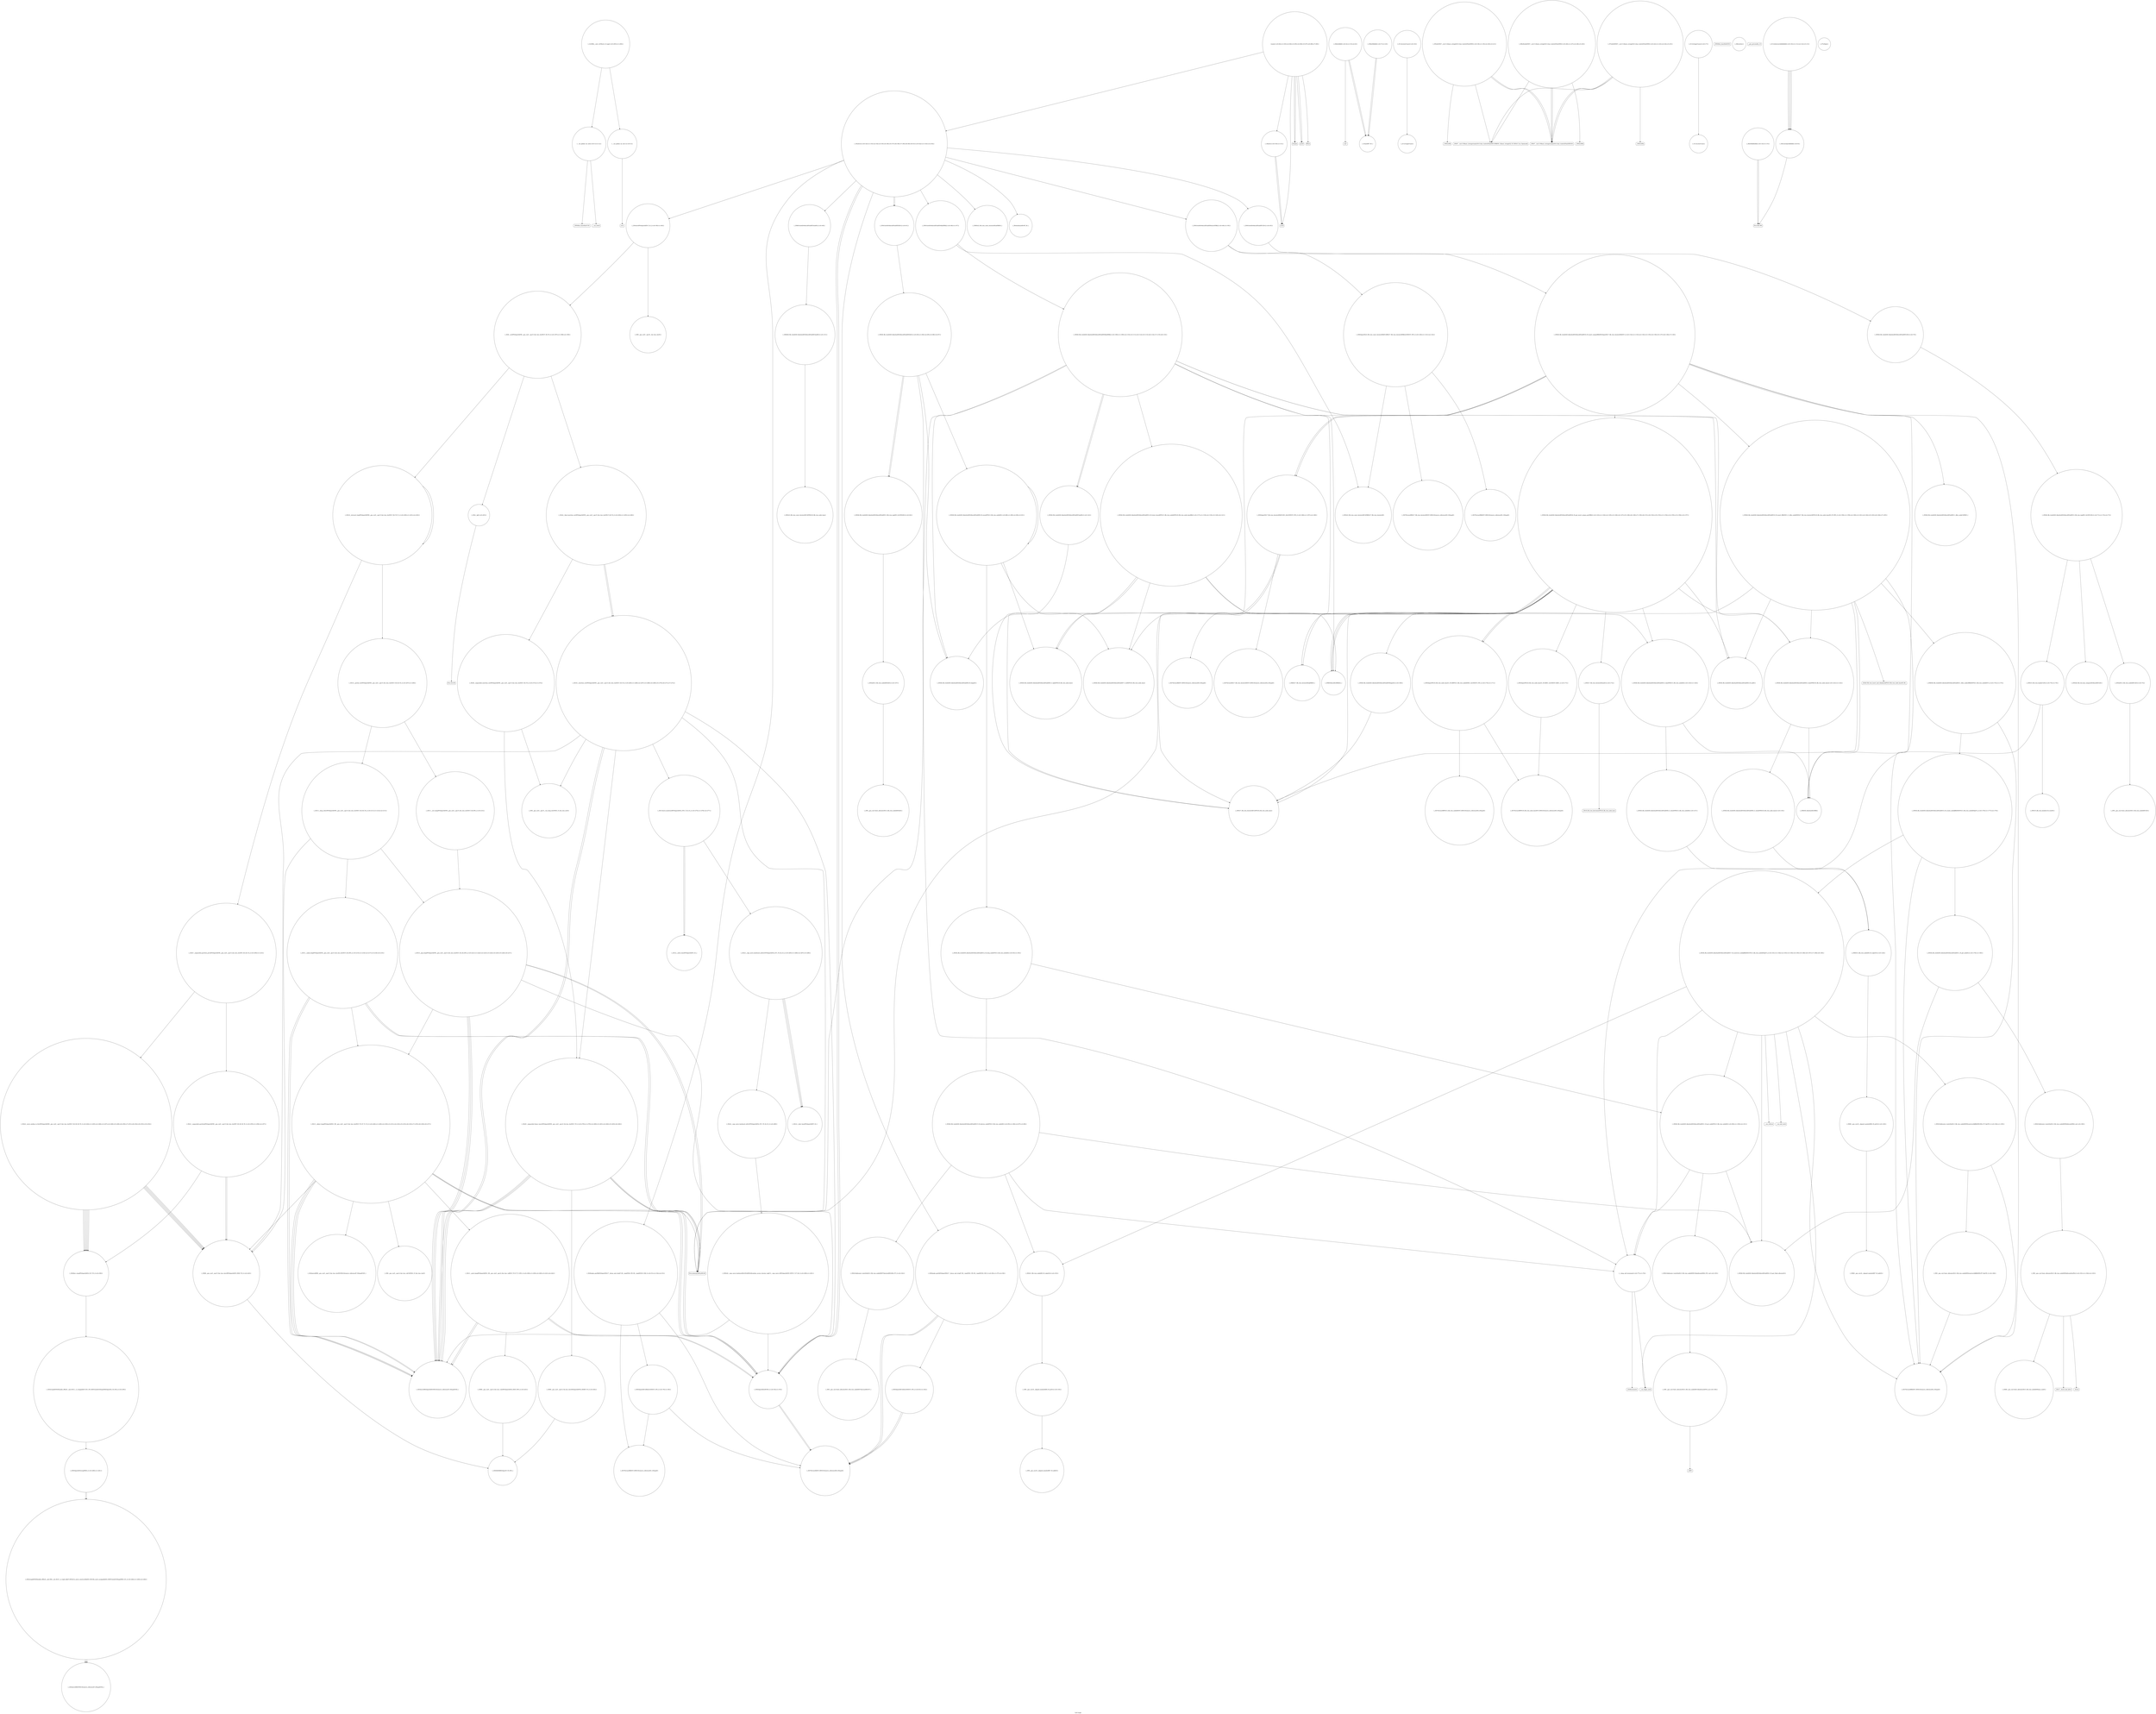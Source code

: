 digraph "Call Graph" {
	label="Call Graph";

	Node0x56295340de20 [shape=record,shape=circle,label="{__cxx_global_var_init|{<s0>1|<s1>2}}"];
	Node0x56295340de20:s0 -> Node0x56295340dea0[color=black];
	Node0x56295340de20:s1 -> Node0x562953775ea0[color=black];
	Node0x562953779a40 [shape=record,shape=circle,label="{_ZNSt8_Rb_treeIiiSt9_IdentityIiESt4lessIiESaIiEE6_S_keyEPKSt13_Rb_tree_nodeIiE|{<s0>125|<s1>126}}"];
	Node0x562953779a40:s0 -> Node0x562953779bc0[color=black];
	Node0x562953779a40:s1 -> Node0x562953779b40[color=black];
	Node0x5629537760a0 [shape=record,shape=Mrecord,label="{sqrt}"];
	Node0x5629537775a0 [shape=record,shape=circle,label="{_ZNSt8_Rb_treeIiiSt9_IdentityIiESt4lessIiESaIiEE8_S_valueEPKSt18_Rb_tree_node_base|{<s0>130}}"];
	Node0x5629537775a0:s0 -> Node0x562953779c40[color=black];
	Node0x562953776420 [shape=record,shape=circle,label="{_Z11isUpperCasec}"];
	Node0x562953777920 [shape=record,shape=circle,label="{_ZNSt8_Rb_treeIiiSt9_IdentityIiESt4lessIiESaIiEE10_M_insert_IRKiNS5_11_Alloc_nodeEEESt17_Rb_tree_iteratorIiEPSt18_Rb_tree_node_baseSD_OT_RT0_|{<s0>158|<s1>159|<s2>160|<s3>161|<s4>162|<s5>163|<s6>164|<s7>165}}"];
	Node0x562953777920:s0 -> Node0x562953779740[color=black];
	Node0x562953777920:s1 -> Node0x562953779b40[color=black];
	Node0x562953777920:s2 -> Node0x562953779940[color=black];
	Node0x562953777920:s3 -> Node0x5629537798c0[color=black];
	Node0x562953777920:s4 -> Node0x5629537779a0[color=black];
	Node0x562953777920:s5 -> Node0x562953777e20[color=black];
	Node0x562953777920:s6 -> Node0x562953777ea0[color=black];
	Node0x562953777920:s7 -> Node0x562953779ac0[color=black];
	Node0x5629537767a0 [shape=record,shape=Mrecord,label="{_ZNSt7__cxx1119basic_istringstreamIcSt11char_traitsIcESaIcEEC1ERKNS_12basic_stringIcS2_S3_EESt13_Ios_Openmode}"];
	Node0x562953777ca0 [shape=record,shape=circle,label="{_ZSt7forwardIRPSt13_Rb_tree_nodeIiEEOT_RNSt16remove_referenceIS4_E4typeE}"];
	Node0x562953776b20 [shape=record,shape=Mrecord,label="{_ZNSirsERd}"];
	Node0x562953778020 [shape=record,shape=circle,label="{_ZNSt8_Rb_treeIiiSt9_IdentityIiESt4lessIiESaIiEE17_M_construct_nodeIJRKiEEEvPSt13_Rb_tree_nodeIiEDpOT_|{<s0>181|<s1>182|<s2>183|<s3>184|<s4>185|<s5>186|<s6>187|<s7>188|<s8>189}}"];
	Node0x562953778020:s0 -> Node0x5629537790c0[color=black];
	Node0x562953778020:s1 -> Node0x562953779140[color=black];
	Node0x562953778020:s2 -> Node0x5629537779a0[color=black];
	Node0x562953778020:s3 -> Node0x562953778320[color=black];
	Node0x562953778020:s4 -> Node0x5629537788c0[color=black];
	Node0x562953778020:s5 -> Node0x562953778fc0[color=black];
	Node0x562953778020:s6 -> Node0x5629537783a0[color=black];
	Node0x562953778020:s7 -> Node0x562953778420[color=black];
	Node0x562953778020:s8 -> Node0x562953778840[color=black];
	Node0x562953776ea0 [shape=record,shape=circle,label="{_ZNKSt3setIiSt4lessIiESaIiEE3endEv|{<s0>48}}"];
	Node0x562953776ea0:s0 -> Node0x562953777620[color=black];
	Node0x5629537783a0 [shape=record,shape=Mrecord,label="{__cxa_rethrow}"];
	Node0x562953777220 [shape=record,shape=circle,label="{_ZNSt3setIiSt4lessIiESaIiEED2Ev|{<s0>61}}"];
	Node0x562953777220:s0 -> Node0x562953778bc0[color=black];
	Node0x56295377bf60 [shape=record,shape=circle,label="{_ZSt6__sortIPSt4pairIiiEN9__gnu_cxx5__ops15_Iter_less_iterEEvT_S6_T0_|{<s0>197|<s1>198|<s2>199}}"];
	Node0x56295377bf60:s0 -> Node0x56295377c0e0[color=black];
	Node0x56295377bf60:s1 -> Node0x56295377c060[color=black];
	Node0x56295377bf60:s2 -> Node0x56295377c160[color=black];
	Node0x5629537785c0 [shape=record,shape=circle,label="{_ZNSaISt13_Rb_tree_nodeIiEEC2Ev|{<s0>74}}"];
	Node0x5629537785c0:s0 -> Node0x562953778740[color=black];
	Node0x56295377c2e0 [shape=record,shape=circle,label="{_ZSt13__heap_selectIPSt4pairIiiEN9__gnu_cxx5__ops15_Iter_less_iterEEvT_S6_S6_T0_|{<s0>211|<s1>212|<s2>213}}"];
	Node0x56295377c2e0:s0 -> Node0x56295377c3e0[color=black];
	Node0x56295377c2e0:s1 -> Node0x56295377c460[color=black];
	Node0x56295377c2e0:s2 -> Node0x56295377c4e0[color=black];
	Node0x562953778940 [shape=record,shape=Mrecord,label="{_ZSt9terminatev}"];
	Node0x56295377c660 [shape=record,shape=circle,label="{_ZSt4moveIRN9__gnu_cxx5__ops15_Iter_less_iterEEONSt16remove_referenceIT_E4typeEOS5_}"];
	Node0x562953778cc0 [shape=record,shape=circle,label="{_ZNSt8_Rb_treeIiiSt9_IdentityIiESt4lessIiESaIiEE8_M_beginEv}"];
	Node0x56295377c9e0 [shape=record,shape=circle,label="{_ZSt9iter_swapIPSt4pairIiiES2_EvT_T0_|{<s0>258}}"];
	Node0x56295377c9e0:s0 -> Node0x56295377ca60[color=black];
	Node0x562953779040 [shape=record,shape=circle,label="{_ZNSt16allocator_traitsISaISt13_Rb_tree_nodeIiEEE7destroyIiEEvRS2_PT_|{<s0>102}}"];
	Node0x562953779040:s0 -> Node0x5629537791c0[color=black];
	Node0x56295377cd60 [shape=record,shape=circle,label="{_ZSt26__unguarded_insertion_sortIPSt4pairIiiEN9__gnu_cxx5__ops15_Iter_less_iterEEvT_S6_T0_|{<s0>273|<s1>274}}"];
	Node0x56295377cd60:s0 -> Node0x56295377cee0[color=black];
	Node0x56295377cd60:s1 -> Node0x56295377ce60[color=black];
	Node0x5629537793c0 [shape=record,shape=circle,label="{_ZN9__gnu_cxx13new_allocatorISt13_Rb_tree_nodeIiEE10deallocateEPS2_m|{<s0>106}}"];
	Node0x5629537793c0:s0 -> Node0x562953779440[color=black];
	Node0x56295377d0e0 [shape=record,shape=circle,label="{_ZSt12__niter_baseIPSt4pairIiiEET_S3_}"];
	Node0x562953779740 [shape=record,shape=circle,label="{_ZNSt8_Rb_treeIiiSt9_IdentityIiESt4lessIiESaIiEE6_M_endEv}"];
	Node0x56295340dea0 [shape=record,shape=Mrecord,label="{_ZNSt8ios_base4InitC1Ev}"];
	Node0x562953779ac0 [shape=record,shape=circle,label="{_ZNSt17_Rb_tree_iteratorIiEC2EPSt18_Rb_tree_node_base}"];
	Node0x562953776120 [shape=record,shape=circle,label="{_Z3sqrIdET_S0_}"];
	Node0x562953777620 [shape=record,shape=circle,label="{_ZNKSt8_Rb_treeIiiSt9_IdentityIiESt4lessIiESaIiEE3endEv|{<s0>131}}"];
	Node0x562953777620:s0 -> Node0x5629537776a0[color=black];
	Node0x5629537764a0 [shape=record,shape=circle,label="{_Z11isLowerCasec}"];
	Node0x5629537779a0 [shape=record,shape=circle,label="{_ZSt7forwardIRKiEOT_RNSt16remove_referenceIS2_E4typeE}"];
	Node0x562953776820 [shape=record,shape=Mrecord,label="{_ZNSirsERi}"];
	Node0x562953777d20 [shape=record,shape=circle,label="{_ZSt7forwardIRPSt18_Rb_tree_node_baseEOT_RNSt16remove_referenceIS3_E4typeE}"];
	Node0x562953776ba0 [shape=record,shape=circle,label="{_Z4initv|{<s0>30|<s1>31}}"];
	Node0x562953776ba0:s0 -> Node0x562953776c20[color=black];
	Node0x562953776ba0:s1 -> Node0x562953776c20[color=black];
	Node0x5629537780a0 [shape=record,shape=circle,label="{_ZNSt16allocator_traitsISaISt13_Rb_tree_nodeIiEEE8allocateERS2_m|{<s0>190}}"];
	Node0x5629537780a0:s0 -> Node0x562953778120[color=black];
	Node0x562953776f20 [shape=record,shape=circle,label="{_ZNSt3setIiSt4lessIiESaIiEE6insertERKi|{<s0>49|<s1>50}}"];
	Node0x562953776f20:s0 -> Node0x562953777720[color=black];
	Node0x562953776f20:s1 -> Node0x5629537777a0[color=black];
	Node0x562953778420 [shape=record,shape=Mrecord,label="{__cxa_end_catch}"];
	Node0x5629537772a0 [shape=record,shape=circle,label="{main|{<s0>62|<s1>63|<s2>64|<s3>65|<s4>66|<s5>67|<s6>68|<s7>69}}"];
	Node0x5629537772a0:s0 -> Node0x562953777320[color=black];
	Node0x5629537772a0:s1 -> Node0x562953777320[color=black];
	Node0x5629537772a0:s2 -> Node0x562953776c20[color=black];
	Node0x5629537772a0:s3 -> Node0x5629537773a0[color=black];
	Node0x5629537772a0:s4 -> Node0x562953776ba0[color=black];
	Node0x5629537772a0:s5 -> Node0x562953776ca0[color=black];
	Node0x5629537772a0:s6 -> Node0x5629537773a0[color=black];
	Node0x5629537772a0:s7 -> Node0x562953777420[color=black];
	Node0x56295377bfe0 [shape=record,shape=circle,label="{_ZN9__gnu_cxx5__ops16__iter_less_iterEv}"];
	Node0x562953778640 [shape=record,shape=circle,label="{_ZNSt20_Rb_tree_key_compareISt4lessIiEEC2Ev}"];
	Node0x56295377c360 [shape=record,shape=circle,label="{_ZSt11__sort_heapIPSt4pairIiiEN9__gnu_cxx5__ops15_Iter_less_iterEEvT_S6_RT0_|{<s0>214}}"];
	Node0x56295377c360:s0 -> Node0x56295377c4e0[color=black];
	Node0x5629537789c0 [shape=record,shape=circle,label="{_ZSt7forwardIRiEOT_RNSt16remove_referenceIS1_E4typeE}"];
	Node0x56295377c6e0 [shape=record,shape=circle,label="{_ZN9__gnu_cxx5__ops14_Iter_less_valC2ENS0_15_Iter_less_iterE}"];
	Node0x562953778d40 [shape=record,shape=circle,label="{_ZNSt8_Rb_treeIiiSt9_IdentityIiESt4lessIiESaIiEE13_Rb_tree_implIS3_Lb1EED2Ev|{<s0>92}}"];
	Node0x562953778d40:s0 -> Node0x5629537794c0[color=black];
	Node0x56295377ca60 [shape=record,shape=circle,label="{_ZSt4swapIiiENSt9enable_ifIXsr6__and_ISt14__is_swappableIT_ES1_IT0_EEE5valueEvE4typeERSt4pairIS2_S4_ESA_|{<s0>259}}"];
	Node0x56295377ca60:s0 -> Node0x56295377cae0[color=black];
	Node0x5629537790c0 [shape=record,shape=circle,label="{_ZNSt8_Rb_treeIiiSt9_IdentityIiESt4lessIiESaIiEE21_M_get_Node_allocatorEv}"];
	Node0x56295377cde0 [shape=record,shape=circle,label="{_ZSt13move_backwardIPSt4pairIiiES2_ET0_T_S4_S3_|{<s0>275|<s1>276|<s2>277}}"];
	Node0x56295377cde0:s0 -> Node0x56295377cfe0[color=black];
	Node0x56295377cde0:s1 -> Node0x56295377cfe0[color=black];
	Node0x56295377cde0:s2 -> Node0x56295377cf60[color=black];
	Node0x562953779440 [shape=record,shape=Mrecord,label="{_ZdlPv}"];
	Node0x56295377d160 [shape=record,shape=circle,label="{_ZNSt20__copy_move_backwardILb1ELb0ESt26random_access_iterator_tagE13__copy_move_bIPSt4pairIiiES5_EET0_T_S7_S6_|{<s0>290|<s1>291}}"];
	Node0x56295377d160:s0 -> Node0x56295377c560[color=black];
	Node0x56295377d160:s1 -> Node0x562953777020[color=black];
	Node0x5629537797c0 [shape=record,shape=circle,label="{_ZNKSt17_Rb_tree_iteratorIiEeqERKS0_}"];
	Node0x562953775e20 [shape=record,shape=Mrecord,label="{_ZNSt8ios_base4InitD1Ev}"];
	Node0x562953779b40 [shape=record,shape=circle,label="{_ZNKSt9_IdentityIiEclERKi}"];
	Node0x5629537761a0 [shape=record,shape=circle,label="{_Z5distRdddd|{<s0>7|<s1>8}}"];
	Node0x5629537761a0:s0 -> Node0x562953776120[color=black];
	Node0x5629537761a0:s1 -> Node0x562953776120[color=black];
	Node0x5629537776a0 [shape=record,shape=circle,label="{_ZNSt23_Rb_tree_const_iteratorIiEC2EPKSt18_Rb_tree_node_base}"];
	Node0x562953776520 [shape=record,shape=circle,label="{_Z8isLetterc}"];
	Node0x562953777a20 [shape=record,shape=circle,label="{_ZNSt4pairISt17_Rb_tree_iteratorIiEbEC2IS1_bLb1EEEOT_OT0_|{<s0>166|<s1>167|<s2>168}}"];
	Node0x562953777a20:s0 -> Node0x56295377bd60[color=black];
	Node0x562953777a20:s1 -> Node0x5629537799c0[color=black];
	Node0x562953777a20:s2 -> Node0x56295377bde0[color=black];
	Node0x5629537768a0 [shape=record,shape=Mrecord,label="{__gxx_personality_v0}"];
	Node0x562953777da0 [shape=record,shape=Mrecord,label="{_ZSt18_Rb_tree_decrementPSt18_Rb_tree_node_base}"];
	Node0x562953776c20 [shape=record,shape=Mrecord,label="{scanf}"];
	Node0x562953778120 [shape=record,shape=circle,label="{_ZN9__gnu_cxx13new_allocatorISt13_Rb_tree_nodeIiEE8allocateEmPKv|{<s0>191|<s1>192|<s2>193}}"];
	Node0x562953778120:s0 -> Node0x5629537781a0[color=black];
	Node0x562953778120:s1 -> Node0x562953778220[color=black];
	Node0x562953778120:s2 -> Node0x5629537782a0[color=black];
	Node0x562953776fa0 [shape=record,shape=circle,label="{_ZSt9make_pairIRiiESt4pairINSt17__decay_and_stripIT_E6__typeENS2_IT0_E6__typeEEOS3_OS6_|{<s0>51|<s1>52|<s2>53}}"];
	Node0x562953776fa0:s0 -> Node0x5629537789c0[color=black];
	Node0x562953776fa0:s1 -> Node0x562953778a40[color=black];
	Node0x562953776fa0:s2 -> Node0x562953778ac0[color=black];
	Node0x5629537784a0 [shape=record,shape=circle,label="{_ZN9__gnu_cxx13new_allocatorISt13_Rb_tree_nodeIiEE9constructIiJRKiEEEvPT_DpOT0_|{<s0>196}}"];
	Node0x5629537784a0:s0 -> Node0x5629537779a0[color=black];
	Node0x562953777320 [shape=record,shape=Mrecord,label="{freopen}"];
	Node0x56295377c060 [shape=record,shape=circle,label="{_ZSt16__introsort_loopIPSt4pairIiiElN9__gnu_cxx5__ops15_Iter_less_iterEEvT_S6_T0_T1_|{<s0>200|<s1>201|<s2>202}}"];
	Node0x56295377c060:s0 -> Node0x56295377c1e0[color=black];
	Node0x56295377c060:s1 -> Node0x56295377c260[color=black];
	Node0x56295377c060:s2 -> Node0x56295377c060[color=black];
	Node0x5629537786c0 [shape=record,shape=circle,label="{_ZNSt15_Rb_tree_headerC2Ev|{<s0>75|<s1>76}}"];
	Node0x5629537786c0:s0 -> Node0x5629537787c0[color=black];
	Node0x5629537786c0:s1 -> Node0x562953778840[color=black];
	Node0x56295377c3e0 [shape=record,shape=circle,label="{_ZSt11__make_heapIPSt4pairIiiEN9__gnu_cxx5__ops15_Iter_less_iterEEvT_S6_RT0_|{<s0>215|<s1>216|<s2>217|<s3>218|<s4>219}}"];
	Node0x56295377c3e0:s0 -> Node0x56295377c560[color=black];
	Node0x56295377c3e0:s1 -> Node0x5629537799c0[color=black];
	Node0x56295377c3e0:s2 -> Node0x56295377c560[color=black];
	Node0x56295377c3e0:s3 -> Node0x5629537799c0[color=black];
	Node0x56295377c3e0:s4 -> Node0x56295377c5e0[color=black];
	Node0x562953778a40 [shape=record,shape=circle,label="{_ZSt7forwardIiEOT_RNSt16remove_referenceIS0_E4typeE}"];
	Node0x56295377c760 [shape=record,shape=circle,label="{_ZSt11__push_heapIPSt4pairIiiElS1_N9__gnu_cxx5__ops14_Iter_less_valEEvT_T0_S7_T1_RT2_|{<s0>238|<s1>239|<s2>240|<s3>241|<s4>242}}"];
	Node0x56295377c760:s0 -> Node0x56295377c7e0[color=black];
	Node0x56295377c760:s1 -> Node0x56295377c560[color=black];
	Node0x56295377c760:s2 -> Node0x562953777020[color=black];
	Node0x56295377c760:s3 -> Node0x56295377c560[color=black];
	Node0x56295377c760:s4 -> Node0x562953777020[color=black];
	Node0x562953778dc0 [shape=record,shape=circle,label="{_ZNSt8_Rb_treeIiiSt9_IdentityIiESt4lessIiESaIiEE8_S_rightEPSt18_Rb_tree_node_base}"];
	Node0x56295377cae0 [shape=record,shape=circle,label="{_ZNSt4pairIiiE4swapERS0_|{<s0>260|<s1>261}}"];
	Node0x56295377cae0:s0 -> Node0x56295377cb60[color=black];
	Node0x56295377cae0:s1 -> Node0x56295377cb60[color=black];
	Node0x562953779140 [shape=record,shape=circle,label="{_ZNSt13_Rb_tree_nodeIiE9_M_valptrEv|{<s0>103}}"];
	Node0x562953779140:s0 -> Node0x562953779240[color=black];
	Node0x56295377ce60 [shape=record,shape=circle,label="{_ZSt25__unguarded_linear_insertIPSt4pairIiiEN9__gnu_cxx5__ops14_Val_less_iterEEvT_T0_|{<s0>278|<s1>279|<s2>280|<s3>281|<s4>282|<s5>283|<s6>284}}"];
	Node0x56295377ce60:s0 -> Node0x56295377c560[color=black];
	Node0x56295377ce60:s1 -> Node0x5629537799c0[color=black];
	Node0x56295377ce60:s2 -> Node0x56295377d1e0[color=black];
	Node0x56295377ce60:s3 -> Node0x56295377c560[color=black];
	Node0x56295377ce60:s4 -> Node0x562953777020[color=black];
	Node0x56295377ce60:s5 -> Node0x56295377c560[color=black];
	Node0x56295377ce60:s6 -> Node0x562953777020[color=black];
	Node0x5629537794c0 [shape=record,shape=circle,label="{_ZNSaISt13_Rb_tree_nodeIiEED2Ev|{<s0>107}}"];
	Node0x5629537794c0:s0 -> Node0x562953779540[color=black];
	Node0x56295377d1e0 [shape=record,shape=circle,label="{_ZNK9__gnu_cxx5__ops14_Val_less_iterclISt4pairIiiEPS4_EEbRT_T0_|{<s0>292}}"];
	Node0x56295377d1e0:s0 -> Node0x56295377c860[color=black];
	Node0x562953779840 [shape=record,shape=circle,label="{_ZNSt8_Rb_treeIiiSt9_IdentityIiESt4lessIiESaIiEE3endEv|{<s0>122}}"];
	Node0x562953779840:s0 -> Node0x562953779ac0[color=black];
	Node0x562953775ea0 [shape=record,shape=Mrecord,label="{__cxa_atexit}"];
	Node0x562953779bc0 [shape=record,shape=circle,label="{_ZNSt8_Rb_treeIiiSt9_IdentityIiESt4lessIiESaIiEE8_S_valueEPKSt13_Rb_tree_nodeIiE|{<s0>127}}"];
	Node0x562953779bc0:s0 -> Node0x562953779c40[color=black];
	Node0x562953776220 [shape=record,shape=circle,label="{_Z9crossOperdddddd|{<s0>9}}"];
	Node0x562953776220:s0 -> Node0x5629537762a0[color=black];
	Node0x562953777720 [shape=record,shape=circle,label="{_ZNSt8_Rb_treeIiiSt9_IdentityIiESt4lessIiESaIiEE16_M_insert_uniqueIRKiEESt4pairISt17_Rb_tree_iteratorIiEbEOT_|{<s0>132|<s1>133|<s2>134|<s3>135|<s4>136|<s5>137|<s6>138|<s7>139}}"];
	Node0x562953777720:s0 -> Node0x562953779b40[color=black];
	Node0x562953777720:s1 -> Node0x562953777820[color=black];
	Node0x562953777720:s2 -> Node0x5629537778a0[color=black];
	Node0x562953777720:s3 -> Node0x5629537779a0[color=black];
	Node0x562953777720:s4 -> Node0x562953777920[color=black];
	Node0x562953777720:s5 -> Node0x562953777a20[color=black];
	Node0x562953777720:s6 -> Node0x562953779ac0[color=black];
	Node0x562953777720:s7 -> Node0x562953777a20[color=black];
	Node0x5629537765a0 [shape=record,shape=circle,label="{_Z7isDigitc}"];
	Node0x562953777aa0 [shape=record,shape=circle,label="{_ZNSt8_Rb_treeIiiSt9_IdentityIiESt4lessIiESaIiEE5beginEv|{<s0>169}}"];
	Node0x562953777aa0:s0 -> Node0x562953779ac0[color=black];
	Node0x562953776920 [shape=record,shape=Mrecord,label="{_ZNSt7__cxx1119basic_istringstreamIcSt11char_traitsIcESaIcEED1Ev}"];
	Node0x562953777e20 [shape=record,shape=circle,label="{_ZNKSt8_Rb_treeIiiSt9_IdentityIiESt4lessIiESaIiEE11_Alloc_nodeclIRKiEEPSt13_Rb_tree_nodeIiEOT_|{<s0>174|<s1>175}}"];
	Node0x562953777e20:s0 -> Node0x5629537779a0[color=black];
	Node0x562953777e20:s1 -> Node0x562953777f20[color=black];
	Node0x562953776ca0 [shape=record,shape=circle,label="{_Z5solvev|{<s0>32|<s1>33|<s2>34|<s3>35|<s4>36|<s5>37|<s6>38|<s7>39|<s8>40|<s9>41|<s10>42|<s11>43|<s12>44}}"];
	Node0x562953776ca0:s0 -> Node0x562953776d20[color=black];
	Node0x562953776ca0:s1 -> Node0x562953776da0[color=black];
	Node0x562953776ca0:s2 -> Node0x562953776ea0[color=black];
	Node0x562953776ca0:s3 -> Node0x562953776e20[color=black];
	Node0x562953776ca0:s4 -> Node0x562953777220[color=black];
	Node0x562953776ca0:s5 -> Node0x562953776f20[color=black];
	Node0x562953776ca0:s6 -> Node0x562953776fa0[color=black];
	Node0x562953776ca0:s7 -> Node0x562953777020[color=black];
	Node0x562953776ca0:s8 -> Node0x5629537770a0[color=black];
	Node0x562953776ca0:s9 -> Node0x562953777020[color=black];
	Node0x562953776ca0:s10 -> Node0x562953777120[color=black];
	Node0x562953776ca0:s11 -> Node0x5629537771a0[color=black];
	Node0x562953776ca0:s12 -> Node0x562953777220[color=black];
	Node0x5629537781a0 [shape=record,shape=circle,label="{_ZNK9__gnu_cxx13new_allocatorISt13_Rb_tree_nodeIiEE8max_sizeEv}"];
	Node0x562953777020 [shape=record,shape=circle,label="{_ZNSt4pairIiiEaSEOS0_|{<s0>54|<s1>55}}"];
	Node0x562953777020:s0 -> Node0x562953778a40[color=black];
	Node0x562953777020:s1 -> Node0x562953778a40[color=black];
	Node0x56295377bd60 [shape=record,shape=circle,label="{_ZSt7forwardISt17_Rb_tree_iteratorIiEEOT_RNSt16remove_referenceIS2_E4typeE}"];
	Node0x5629537773a0 [shape=record,shape=Mrecord,label="{printf}"];
	Node0x56295377c0e0 [shape=record,shape=circle,label="{_ZSt4__lgl|{<s0>203}}"];
	Node0x56295377c0e0:s0 -> Node0x56295377cc60[color=black];
	Node0x562953778740 [shape=record,shape=circle,label="{_ZN9__gnu_cxx13new_allocatorISt13_Rb_tree_nodeIiEEC2Ev}"];
	Node0x56295377c460 [shape=record,shape=circle,label="{_ZNK9__gnu_cxx5__ops15_Iter_less_iterclIPSt4pairIiiES5_EEbT_T0_|{<s0>220}}"];
	Node0x56295377c460:s0 -> Node0x56295377c860[color=black];
	Node0x562953778ac0 [shape=record,shape=circle,label="{_ZNSt4pairIiiEC2IRiiLb1EEEOT_OT0_|{<s0>79|<s1>80}}"];
	Node0x562953778ac0:s0 -> Node0x5629537789c0[color=black];
	Node0x562953778ac0:s1 -> Node0x562953778a40[color=black];
	Node0x56295377c7e0 [shape=record,shape=circle,label="{_ZNK9__gnu_cxx5__ops14_Iter_less_valclIPSt4pairIiiES4_EEbT_RT0_|{<s0>243}}"];
	Node0x56295377c7e0:s0 -> Node0x56295377c860[color=black];
	Node0x562953778e40 [shape=record,shape=circle,label="{_ZNSt8_Rb_treeIiiSt9_IdentityIiESt4lessIiESaIiEE7_S_leftEPSt18_Rb_tree_node_base}"];
	Node0x56295377cb60 [shape=record,shape=circle,label="{_ZSt4swapIiENSt9enable_ifIXsr6__and_ISt6__not_ISt15__is_tuple_likeIT_EESt21is_move_constructibleIS3_ESt18is_move_assignableIS3_EEE5valueEvE4typeERS3_SC_|{<s0>262|<s1>263|<s2>264}}"];
	Node0x56295377cb60:s0 -> Node0x56295377cbe0[color=black];
	Node0x56295377cb60:s1 -> Node0x56295377cbe0[color=black];
	Node0x56295377cb60:s2 -> Node0x56295377cbe0[color=black];
	Node0x5629537791c0 [shape=record,shape=circle,label="{_ZN9__gnu_cxx13new_allocatorISt13_Rb_tree_nodeIiEE7destroyIiEEvPT_}"];
	Node0x56295377cee0 [shape=record,shape=circle,label="{_ZN9__gnu_cxx5__ops15__val_comp_iterENS0_15_Iter_less_iterE}"];
	Node0x562953779540 [shape=record,shape=circle,label="{_ZN9__gnu_cxx13new_allocatorISt13_Rb_tree_nodeIiEED2Ev}"];
	Node0x56295377d260 [shape=record,shape=circle,label="{_GLOBAL__sub_I_ACRush_0_0.cpp|{<s0>293|<s1>294}}"];
	Node0x56295377d260:s0 -> Node0x56295340de20[color=black];
	Node0x56295377d260:s1 -> Node0x562953775f20[color=black];
	Node0x5629537798c0 [shape=record,shape=circle,label="{_ZNKSt4lessIiEclERKiS2_}"];
	Node0x562953775f20 [shape=record,shape=circle,label="{__cxx_global_var_init.1|{<s0>3}}"];
	Node0x562953775f20:s0 -> Node0x562953775fa0[color=black];
	Node0x562953779c40 [shape=record,shape=circle,label="{_ZNKSt13_Rb_tree_nodeIiE9_M_valptrEv|{<s0>128}}"];
	Node0x562953779c40:s0 -> Node0x562953779cc0[color=black];
	Node0x5629537762a0 [shape=record,shape=Mrecord,label="{llvm.fabs.f64}"];
	Node0x5629537777a0 [shape=record,shape=circle,label="{_ZNSt4pairISt23_Rb_tree_const_iteratorIiEbEC2IRSt17_Rb_tree_iteratorIiERbLb1EEEOT_OT0_|{<s0>140|<s1>141|<s2>142}}"];
	Node0x5629537777a0:s0 -> Node0x56295377be60[color=black];
	Node0x5629537777a0:s1 -> Node0x562953779640[color=black];
	Node0x5629537777a0:s2 -> Node0x56295377bee0[color=black];
	Node0x562953776620 [shape=record,shape=circle,label="{_Z11toLowerCasec|{<s0>16}}"];
	Node0x562953776620:s0 -> Node0x562953776420[color=black];
	Node0x562953777b20 [shape=record,shape=circle,label="{_ZNSt4pairIPSt18_Rb_tree_node_baseS1_EC2IRPSt13_Rb_tree_nodeIiERS1_Lb1EEEOT_OT0_|{<s0>170|<s1>171}}"];
	Node0x562953777b20:s0 -> Node0x562953777ca0[color=black];
	Node0x562953777b20:s1 -> Node0x562953777d20[color=black];
	Node0x5629537769a0 [shape=record,shape=circle,label="{_Z7toInt64NSt7__cxx1112basic_stringIcSt11char_traitsIcESaIcEEE|{<s0>22|<s1>23|<s2>24|<s3>25}}"];
	Node0x5629537769a0:s0 -> Node0x5629537767a0[color=black];
	Node0x5629537769a0:s1 -> Node0x562953776a20[color=black];
	Node0x5629537769a0:s2 -> Node0x562953776920[color=black];
	Node0x5629537769a0:s3 -> Node0x562953776920[color=black];
	Node0x562953777ea0 [shape=record,shape=Mrecord,label="{_ZSt29_Rb_tree_insert_and_rebalancebPSt18_Rb_tree_node_baseS0_RS_}"];
	Node0x562953776d20 [shape=record,shape=circle,label="{_ZNSt3setIiSt4lessIiESaIiEEC2Ev|{<s0>45}}"];
	Node0x562953776d20:s0 -> Node0x5629537774a0[color=black];
	Node0x562953778220 [shape=record,shape=Mrecord,label="{_ZSt17__throw_bad_allocv}"];
	Node0x5629537770a0 [shape=record,shape=circle,label="{_ZSt9make_pairIiiESt4pairINSt17__decay_and_stripIT_E6__typeENS1_IT0_E6__typeEEOS2_OS5_|{<s0>56|<s1>57|<s2>58}}"];
	Node0x5629537770a0:s0 -> Node0x562953778a40[color=black];
	Node0x5629537770a0:s1 -> Node0x562953778a40[color=black];
	Node0x5629537770a0:s2 -> Node0x562953778b40[color=black];
	Node0x56295377bde0 [shape=record,shape=circle,label="{_ZSt7forwardIbEOT_RNSt16remove_referenceIS0_E4typeE}"];
	Node0x562953777420 [shape=record,shape=Mrecord,label="{fflush}"];
	Node0x56295377c160 [shape=record,shape=circle,label="{_ZSt22__final_insertion_sortIPSt4pairIiiEN9__gnu_cxx5__ops15_Iter_less_iterEEvT_S6_T0_|{<s0>204|<s1>205|<s2>206}}"];
	Node0x56295377c160:s0 -> Node0x56295377cce0[color=black];
	Node0x56295377c160:s1 -> Node0x56295377cd60[color=black];
	Node0x56295377c160:s2 -> Node0x56295377cce0[color=black];
	Node0x5629537787c0 [shape=record,shape=circle,label="{_ZNSt15_Rb_tree_header8_M_resetEv}"];
	Node0x56295377c4e0 [shape=record,shape=circle,label="{_ZSt10__pop_heapIPSt4pairIiiEN9__gnu_cxx5__ops15_Iter_less_iterEEvT_S6_S6_RT0_|{<s0>221|<s1>222|<s2>223|<s3>224|<s4>225|<s5>226|<s6>227}}"];
	Node0x56295377c4e0:s0 -> Node0x56295377c560[color=black];
	Node0x56295377c4e0:s1 -> Node0x5629537799c0[color=black];
	Node0x56295377c4e0:s2 -> Node0x56295377c560[color=black];
	Node0x56295377c4e0:s3 -> Node0x562953777020[color=black];
	Node0x56295377c4e0:s4 -> Node0x56295377c560[color=black];
	Node0x56295377c4e0:s5 -> Node0x5629537799c0[color=black];
	Node0x56295377c4e0:s6 -> Node0x56295377c5e0[color=black];
	Node0x562953778b40 [shape=record,shape=circle,label="{_ZNSt4pairIiiEC2IiiLb1EEEOT_OT0_|{<s0>81|<s1>82}}"];
	Node0x562953778b40:s0 -> Node0x562953778a40[color=black];
	Node0x562953778b40:s1 -> Node0x562953778a40[color=black];
	Node0x56295377c860 [shape=record,shape=circle,label="{_ZStltIiiEbRKSt4pairIT_T0_ES5_}"];
	Node0x562953778ec0 [shape=record,shape=circle,label="{_ZNSt8_Rb_treeIiiSt9_IdentityIiESt4lessIiESaIiEE12_M_drop_nodeEPSt13_Rb_tree_nodeIiE|{<s0>93|<s1>94}}"];
	Node0x562953778ec0:s0 -> Node0x562953778f40[color=black];
	Node0x562953778ec0:s1 -> Node0x562953778fc0[color=black];
	Node0x56295377cbe0 [shape=record,shape=circle,label="{_ZSt4moveIRiEONSt16remove_referenceIT_E4typeEOS2_}"];
	Node0x562953779240 [shape=record,shape=circle,label="{_ZN9__gnu_cxx16__aligned_membufIiE6_M_ptrEv|{<s0>104}}"];
	Node0x562953779240:s0 -> Node0x5629537792c0[color=black];
	Node0x56295377cf60 [shape=record,shape=circle,label="{_ZSt23__copy_move_backward_a2ILb1EPSt4pairIiiES2_ET1_T0_S4_S3_|{<s0>285|<s1>286|<s2>287|<s3>288}}"];
	Node0x56295377cf60:s0 -> Node0x56295377d0e0[color=black];
	Node0x56295377cf60:s1 -> Node0x56295377d0e0[color=black];
	Node0x56295377cf60:s2 -> Node0x56295377d0e0[color=black];
	Node0x56295377cf60:s3 -> Node0x56295377d060[color=black];
	Node0x5629537795c0 [shape=record,shape=circle,label="{_ZNSt8_Rb_treeIiiSt9_IdentityIiESt4lessIiESaIiEE4findERKi|{<s0>108|<s1>109|<s2>110|<s3>111|<s4>112|<s5>113|<s6>114|<s7>115|<s8>116}}"];
	Node0x5629537795c0:s0 -> Node0x562953778cc0[color=black];
	Node0x5629537795c0:s1 -> Node0x562953779740[color=black];
	Node0x5629537795c0:s2 -> Node0x5629537796c0[color=black];
	Node0x5629537795c0:s3 -> Node0x562953779840[color=black];
	Node0x5629537795c0:s4 -> Node0x5629537797c0[color=black];
	Node0x5629537795c0:s5 -> Node0x562953779940[color=black];
	Node0x5629537795c0:s6 -> Node0x5629537798c0[color=black];
	Node0x5629537795c0:s7 -> Node0x562953779840[color=black];
	Node0x5629537795c0:s8 -> Node0x5629537799c0[color=black];
	Node0x562953779940 [shape=record,shape=circle,label="{_ZNSt8_Rb_treeIiiSt9_IdentityIiESt4lessIiESaIiEE6_S_keyEPKSt18_Rb_tree_node_base|{<s0>123|<s1>124}}"];
	Node0x562953779940:s0 -> Node0x5629537775a0[color=black];
	Node0x562953779940:s1 -> Node0x562953779b40[color=black];
	Node0x562953775fa0 [shape=record,shape=Mrecord,label="{acos}"];
	Node0x562953779cc0 [shape=record,shape=circle,label="{_ZNK9__gnu_cxx16__aligned_membufIiE6_M_ptrEv|{<s0>129}}"];
	Node0x562953779cc0:s0 -> Node0x562953777520[color=black];
	Node0x562953776320 [shape=record,shape=circle,label="{_Z11isIntersectdddddddd|{<s0>10|<s1>11|<s2>12|<s3>13}}"];
	Node0x562953776320:s0 -> Node0x562953776220[color=black];
	Node0x562953776320:s1 -> Node0x562953776220[color=black];
	Node0x562953776320:s2 -> Node0x562953776220[color=black];
	Node0x562953776320:s3 -> Node0x562953776220[color=black];
	Node0x562953777820 [shape=record,shape=circle,label="{_ZNSt8_Rb_treeIiiSt9_IdentityIiESt4lessIiESaIiEE24_M_get_insert_unique_posERKi|{<s0>143|<s1>144|<s2>145|<s3>146|<s4>147|<s5>148|<s6>149|<s7>150|<s8>151|<s9>152|<s10>153|<s11>154|<s12>155|<s13>156|<s14>157}}"];
	Node0x562953777820:s0 -> Node0x562953778cc0[color=black];
	Node0x562953777820:s1 -> Node0x562953779740[color=black];
	Node0x562953777820:s2 -> Node0x562953779a40[color=black];
	Node0x562953777820:s3 -> Node0x5629537798c0[color=black];
	Node0x562953777820:s4 -> Node0x562953778e40[color=black];
	Node0x562953777820:s5 -> Node0x562953778dc0[color=black];
	Node0x562953777820:s6 -> Node0x562953779ac0[color=black];
	Node0x562953777820:s7 -> Node0x562953777aa0[color=black];
	Node0x562953777820:s8 -> Node0x5629537797c0[color=black];
	Node0x562953777820:s9 -> Node0x562953777b20[color=black];
	Node0x562953777820:s10 -> Node0x562953777ba0[color=black];
	Node0x562953777820:s11 -> Node0x562953779940[color=black];
	Node0x562953777820:s12 -> Node0x5629537798c0[color=black];
	Node0x562953777820:s13 -> Node0x562953777b20[color=black];
	Node0x562953777820:s14 -> Node0x562953777c20[color=black];
	Node0x5629537766a0 [shape=record,shape=circle,label="{_Z11toUpperCasec|{<s0>17}}"];
	Node0x5629537766a0:s0 -> Node0x5629537764a0[color=black];
	Node0x562953777ba0 [shape=record,shape=circle,label="{_ZNSt17_Rb_tree_iteratorIiEmmEv|{<s0>172}}"];
	Node0x562953777ba0:s0 -> Node0x562953777da0[color=black];
	Node0x562953776a20 [shape=record,shape=Mrecord,label="{_ZNSirsERx}"];
	Node0x562953777f20 [shape=record,shape=circle,label="{_ZNSt8_Rb_treeIiiSt9_IdentityIiESt4lessIiESaIiEE14_M_create_nodeIJRKiEEEPSt13_Rb_tree_nodeIiEDpOT_|{<s0>176|<s1>177|<s2>178}}"];
	Node0x562953777f20:s0 -> Node0x562953777fa0[color=black];
	Node0x562953777f20:s1 -> Node0x5629537779a0[color=black];
	Node0x562953777f20:s2 -> Node0x562953778020[color=black];
	Node0x562953776da0 [shape=record,shape=circle,label="{_ZNSt3setIiSt4lessIiESaIiEE4findERKi|{<s0>46|<s1>47}}"];
	Node0x562953776da0:s0 -> Node0x5629537795c0[color=black];
	Node0x562953776da0:s1 -> Node0x562953779640[color=black];
	Node0x5629537782a0 [shape=record,shape=Mrecord,label="{_Znwm}"];
	Node0x562953777120 [shape=record,shape=circle,label="{_ZSt4sortIPSt4pairIiiEEvT_S3_|{<s0>59|<s1>60}}"];
	Node0x562953777120:s0 -> Node0x56295377bfe0[color=black];
	Node0x562953777120:s1 -> Node0x56295377bf60[color=black];
	Node0x56295377be60 [shape=record,shape=circle,label="{_ZSt7forwardIRSt17_Rb_tree_iteratorIiEEOT_RNSt16remove_referenceIS3_E4typeE}"];
	Node0x5629537774a0 [shape=record,shape=circle,label="{_ZNSt8_Rb_treeIiiSt9_IdentityIiESt4lessIiESaIiEEC2Ev|{<s0>70}}"];
	Node0x5629537774a0:s0 -> Node0x562953778540[color=black];
	Node0x56295377c1e0 [shape=record,shape=circle,label="{_ZSt14__partial_sortIPSt4pairIiiEN9__gnu_cxx5__ops15_Iter_less_iterEEvT_S6_S6_T0_|{<s0>207|<s1>208}}"];
	Node0x56295377c1e0:s0 -> Node0x56295377c2e0[color=black];
	Node0x56295377c1e0:s1 -> Node0x56295377c360[color=black];
	Node0x562953778840 [shape=record,shape=circle,label="{__clang_call_terminate|{<s0>77|<s1>78}}"];
	Node0x562953778840:s0 -> Node0x5629537788c0[color=black];
	Node0x562953778840:s1 -> Node0x562953778940[color=black];
	Node0x56295377c560 [shape=record,shape=circle,label="{_ZSt4moveIRSt4pairIiiEEONSt16remove_referenceIT_E4typeEOS4_}"];
	Node0x562953778bc0 [shape=record,shape=circle,label="{_ZNSt8_Rb_treeIiiSt9_IdentityIiESt4lessIiESaIiEED2Ev|{<s0>83|<s1>84|<s2>85|<s3>86|<s4>87}}"];
	Node0x562953778bc0:s0 -> Node0x562953778cc0[color=black];
	Node0x562953778bc0:s1 -> Node0x562953778c40[color=black];
	Node0x562953778bc0:s2 -> Node0x562953778d40[color=black];
	Node0x562953778bc0:s3 -> Node0x562953778d40[color=black];
	Node0x562953778bc0:s4 -> Node0x562953778840[color=black];
	Node0x56295377c8e0 [shape=record,shape=circle,label="{_ZSt22__move_median_to_firstIPSt4pairIiiEN9__gnu_cxx5__ops15_Iter_less_iterEEvT_S6_S6_S6_T0_|{<s0>244|<s1>245|<s2>246|<s3>247|<s4>248|<s5>249|<s6>250|<s7>251|<s8>252|<s9>253|<s10>254}}"];
	Node0x56295377c8e0:s0 -> Node0x56295377c460[color=black];
	Node0x56295377c8e0:s1 -> Node0x56295377c460[color=black];
	Node0x56295377c8e0:s2 -> Node0x56295377c9e0[color=black];
	Node0x56295377c8e0:s3 -> Node0x56295377c460[color=black];
	Node0x56295377c8e0:s4 -> Node0x56295377c9e0[color=black];
	Node0x56295377c8e0:s5 -> Node0x56295377c9e0[color=black];
	Node0x56295377c8e0:s6 -> Node0x56295377c460[color=black];
	Node0x56295377c8e0:s7 -> Node0x56295377c9e0[color=black];
	Node0x56295377c8e0:s8 -> Node0x56295377c460[color=black];
	Node0x56295377c8e0:s9 -> Node0x56295377c9e0[color=black];
	Node0x56295377c8e0:s10 -> Node0x56295377c9e0[color=black];
	Node0x562953778f40 [shape=record,shape=circle,label="{_ZNSt8_Rb_treeIiiSt9_IdentityIiESt4lessIiESaIiEE15_M_destroy_nodeEPSt13_Rb_tree_nodeIiE|{<s0>95|<s1>96|<s2>97|<s3>98}}"];
	Node0x562953778f40:s0 -> Node0x5629537790c0[color=black];
	Node0x562953778f40:s1 -> Node0x562953779140[color=black];
	Node0x562953778f40:s2 -> Node0x562953779040[color=black];
	Node0x562953778f40:s3 -> Node0x562953778840[color=black];
	Node0x56295377cc60 [shape=record,shape=Mrecord,label="{llvm.ctlz.i64}"];
	Node0x5629537792c0 [shape=record,shape=circle,label="{_ZN9__gnu_cxx16__aligned_membufIiE7_M_addrEv}"];
	Node0x56295377cfe0 [shape=record,shape=circle,label="{_ZSt12__miter_baseIPSt4pairIiiEET_S3_}"];
	Node0x562953779640 [shape=record,shape=circle,label="{_ZNSt23_Rb_tree_const_iteratorIiEC2ERKSt17_Rb_tree_iteratorIiE}"];
	Node0x5629537799c0 [shape=record,shape=Mrecord,label="{llvm.memcpy.p0i8.p0i8.i64}"];
	Node0x562953776020 [shape=record,shape=circle,label="{_Z4distdddd|{<s0>4|<s1>5|<s2>6}}"];
	Node0x562953776020:s0 -> Node0x562953776120[color=black];
	Node0x562953776020:s1 -> Node0x562953776120[color=black];
	Node0x562953776020:s2 -> Node0x5629537760a0[color=black];
	Node0x562953777520 [shape=record,shape=circle,label="{_ZNK9__gnu_cxx16__aligned_membufIiE7_M_addrEv}"];
	Node0x5629537763a0 [shape=record,shape=circle,label="{_Z8isMiddleddd|{<s0>14|<s1>15}}"];
	Node0x5629537763a0:s0 -> Node0x5629537762a0[color=black];
	Node0x5629537763a0:s1 -> Node0x5629537762a0[color=black];
	Node0x5629537778a0 [shape=record,shape=circle,label="{_ZNSt8_Rb_treeIiiSt9_IdentityIiESt4lessIiESaIiEE11_Alloc_nodeC2ERS5_}"];
	Node0x562953776720 [shape=record,shape=circle,label="{_Z5toIntNSt7__cxx1112basic_stringIcSt11char_traitsIcESaIcEEE|{<s0>18|<s1>19|<s2>20|<s3>21}}"];
	Node0x562953776720:s0 -> Node0x5629537767a0[color=black];
	Node0x562953776720:s1 -> Node0x562953776820[color=black];
	Node0x562953776720:s2 -> Node0x562953776920[color=black];
	Node0x562953776720:s3 -> Node0x562953776920[color=black];
	Node0x562953777c20 [shape=record,shape=circle,label="{_ZNSt4pairIPSt18_Rb_tree_node_baseS1_EC2IRS1_Lb1EEEOT_RKS1_|{<s0>173}}"];
	Node0x562953777c20:s0 -> Node0x562953777d20[color=black];
	Node0x562953776aa0 [shape=record,shape=circle,label="{_Z8toDoubleNSt7__cxx1112basic_stringIcSt11char_traitsIcESaIcEEE|{<s0>26|<s1>27|<s2>28|<s3>29}}"];
	Node0x562953776aa0:s0 -> Node0x5629537767a0[color=black];
	Node0x562953776aa0:s1 -> Node0x562953776b20[color=black];
	Node0x562953776aa0:s2 -> Node0x562953776920[color=black];
	Node0x562953776aa0:s3 -> Node0x562953776920[color=black];
	Node0x562953777fa0 [shape=record,shape=circle,label="{_ZNSt8_Rb_treeIiiSt9_IdentityIiESt4lessIiESaIiEE11_M_get_nodeEv|{<s0>179|<s1>180}}"];
	Node0x562953777fa0:s0 -> Node0x5629537790c0[color=black];
	Node0x562953777fa0:s1 -> Node0x5629537780a0[color=black];
	Node0x562953776e20 [shape=record,shape=circle,label="{_ZNKSt23_Rb_tree_const_iteratorIiEneERKS0_}"];
	Node0x562953778320 [shape=record,shape=circle,label="{_ZNSt16allocator_traitsISaISt13_Rb_tree_nodeIiEEE9constructIiJRKiEEEvRS2_PT_DpOT0_|{<s0>194|<s1>195}}"];
	Node0x562953778320:s0 -> Node0x5629537779a0[color=black];
	Node0x562953778320:s1 -> Node0x5629537784a0[color=black];
	Node0x5629537771a0 [shape=record,shape=circle,label="{_Z8checkmaxIiEvRT_S0_}"];
	Node0x56295377bee0 [shape=record,shape=circle,label="{_ZSt7forwardIRbEOT_RNSt16remove_referenceIS1_E4typeE}"];
	Node0x562953778540 [shape=record,shape=circle,label="{_ZNSt8_Rb_treeIiiSt9_IdentityIiESt4lessIiESaIiEE13_Rb_tree_implIS3_Lb1EEC2Ev|{<s0>71|<s1>72|<s2>73}}"];
	Node0x562953778540:s0 -> Node0x5629537785c0[color=black];
	Node0x562953778540:s1 -> Node0x562953778640[color=black];
	Node0x562953778540:s2 -> Node0x5629537786c0[color=black];
	Node0x56295377c260 [shape=record,shape=circle,label="{_ZSt27__unguarded_partition_pivotIPSt4pairIiiEN9__gnu_cxx5__ops15_Iter_less_iterEET_S6_S6_T0_|{<s0>209|<s1>210}}"];
	Node0x56295377c260:s0 -> Node0x56295377c8e0[color=black];
	Node0x56295377c260:s1 -> Node0x56295377c960[color=black];
	Node0x5629537788c0 [shape=record,shape=Mrecord,label="{__cxa_begin_catch}"];
	Node0x56295377c5e0 [shape=record,shape=circle,label="{_ZSt13__adjust_heapIPSt4pairIiiElS1_N9__gnu_cxx5__ops15_Iter_less_iterEEvT_T0_S7_T1_T2_|{<s0>228|<s1>229|<s2>230|<s3>231|<s4>232|<s5>233|<s6>234|<s7>235|<s8>236|<s9>237}}"];
	Node0x56295377c5e0:s0 -> Node0x56295377c460[color=black];
	Node0x56295377c5e0:s1 -> Node0x56295377c560[color=black];
	Node0x56295377c5e0:s2 -> Node0x562953777020[color=black];
	Node0x56295377c5e0:s3 -> Node0x56295377c560[color=black];
	Node0x56295377c5e0:s4 -> Node0x562953777020[color=black];
	Node0x56295377c5e0:s5 -> Node0x56295377c660[color=black];
	Node0x56295377c5e0:s6 -> Node0x56295377c6e0[color=black];
	Node0x56295377c5e0:s7 -> Node0x56295377c560[color=black];
	Node0x56295377c5e0:s8 -> Node0x5629537799c0[color=black];
	Node0x56295377c5e0:s9 -> Node0x56295377c760[color=black];
	Node0x562953778c40 [shape=record,shape=circle,label="{_ZNSt8_Rb_treeIiiSt9_IdentityIiESt4lessIiESaIiEE8_M_eraseEPSt13_Rb_tree_nodeIiE|{<s0>88|<s1>89|<s2>90|<s3>91}}"];
	Node0x562953778c40:s0 -> Node0x562953778dc0[color=black];
	Node0x562953778c40:s1 -> Node0x562953778c40[color=black];
	Node0x562953778c40:s2 -> Node0x562953778e40[color=black];
	Node0x562953778c40:s3 -> Node0x562953778ec0[color=black];
	Node0x56295377c960 [shape=record,shape=circle,label="{_ZSt21__unguarded_partitionIPSt4pairIiiEN9__gnu_cxx5__ops15_Iter_less_iterEET_S6_S6_S6_T0_|{<s0>255|<s1>256|<s2>257}}"];
	Node0x56295377c960:s0 -> Node0x56295377c460[color=black];
	Node0x56295377c960:s1 -> Node0x56295377c460[color=black];
	Node0x56295377c960:s2 -> Node0x56295377c9e0[color=black];
	Node0x562953778fc0 [shape=record,shape=circle,label="{_ZNSt8_Rb_treeIiiSt9_IdentityIiESt4lessIiESaIiEE11_M_put_nodeEPSt13_Rb_tree_nodeIiE|{<s0>99|<s1>100|<s2>101}}"];
	Node0x562953778fc0:s0 -> Node0x5629537790c0[color=black];
	Node0x562953778fc0:s1 -> Node0x562953779340[color=black];
	Node0x562953778fc0:s2 -> Node0x562953778840[color=black];
	Node0x56295377cce0 [shape=record,shape=circle,label="{_ZSt16__insertion_sortIPSt4pairIiiEN9__gnu_cxx5__ops15_Iter_less_iterEEvT_S6_T0_|{<s0>265|<s1>266|<s2>267|<s3>268|<s4>269|<s5>270|<s6>271|<s7>272}}"];
	Node0x56295377cce0:s0 -> Node0x56295377c460[color=black];
	Node0x56295377cce0:s1 -> Node0x56295377c560[color=black];
	Node0x56295377cce0:s2 -> Node0x5629537799c0[color=black];
	Node0x56295377cce0:s3 -> Node0x56295377cde0[color=black];
	Node0x56295377cce0:s4 -> Node0x56295377c560[color=black];
	Node0x56295377cce0:s5 -> Node0x562953777020[color=black];
	Node0x56295377cce0:s6 -> Node0x56295377cee0[color=black];
	Node0x56295377cce0:s7 -> Node0x56295377ce60[color=black];
	Node0x562953779340 [shape=record,shape=circle,label="{_ZNSt16allocator_traitsISaISt13_Rb_tree_nodeIiEEE10deallocateERS2_PS1_m|{<s0>105}}"];
	Node0x562953779340:s0 -> Node0x5629537793c0[color=black];
	Node0x56295377d060 [shape=record,shape=circle,label="{_ZSt22__copy_move_backward_aILb1EPSt4pairIiiES2_ET1_T0_S4_S3_|{<s0>289}}"];
	Node0x56295377d060:s0 -> Node0x56295377d160[color=black];
	Node0x5629537796c0 [shape=record,shape=circle,label="{_ZNSt8_Rb_treeIiiSt9_IdentityIiESt4lessIiESaIiEE14_M_lower_boundEPSt13_Rb_tree_nodeIiEPSt18_Rb_tree_node_baseRKi|{<s0>117|<s1>118|<s2>119|<s3>120|<s4>121}}"];
	Node0x5629537796c0:s0 -> Node0x562953779a40[color=black];
	Node0x5629537796c0:s1 -> Node0x5629537798c0[color=black];
	Node0x5629537796c0:s2 -> Node0x562953778e40[color=black];
	Node0x5629537796c0:s3 -> Node0x562953778dc0[color=black];
	Node0x5629537796c0:s4 -> Node0x562953779ac0[color=black];
}
